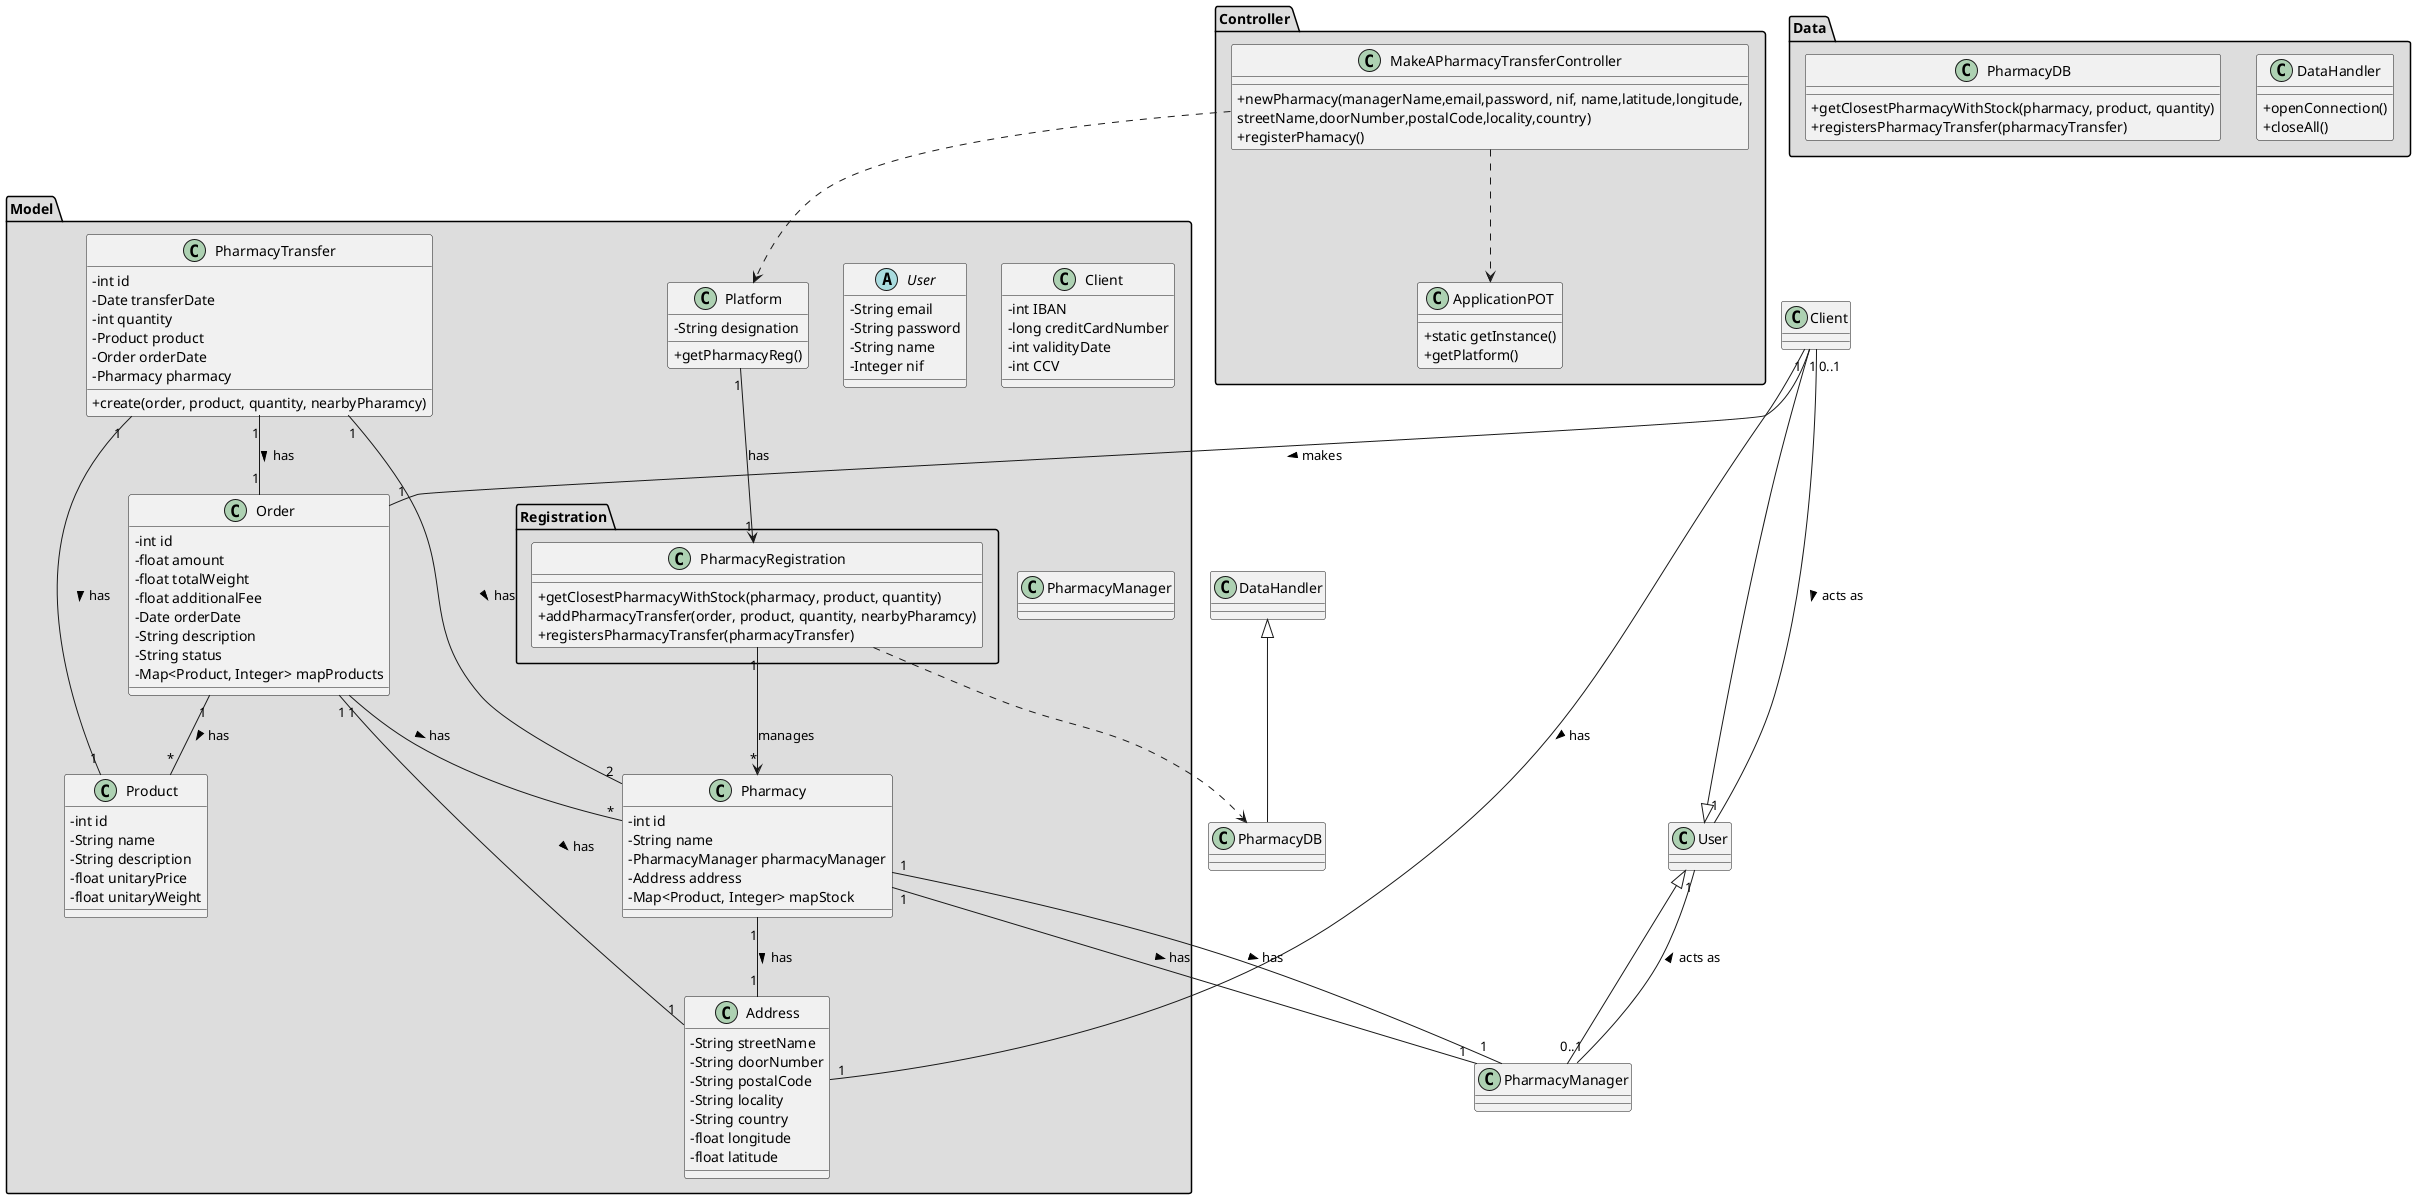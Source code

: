 @startuml
skinparam classAttributeIconSize 0

package "Controller" #DDDDDD {
class MakeAPharmacyTransferController{
+newPharmacy(managerName,email,password, nif, name,latitude,longitude,\nstreetName,doorNumber,postalCode,locality,country)
+registerPhamacy()
}

class ApplicationPOT
{
  +static getInstance()
  +getPlatform()
}
}


package "Model" #DDDDDD {
class Platform {
  -String designation
  +getPharmacyReg()
}
package "Registration" #DDDDDD {

   class PharmacyRegistration{
          +getClosestPharmacyWithStock(pharmacy, product, quantity)
          +addPharmacyTransfer(order, product, quantity, nearbyPharamcy)
          +registersPharmacyTransfer(pharmacyTransfer)
      }
 }
}

package "Model" #DDDDDD {
abstract class User{
-String email
-String password
-String name
-Integer nif
}

class Client{
-   int IBAN
-   long creditCardNumber
-   int validityDate
-   int CCV
}

class Address{
-   String streetName
-   String doorNumber
-   String postalCode
-   String locality
-   String country
-   float longitude
-   float latitude
}

class Pharmacy{
-   int id
-   String name
-   PharmacyManager pharmacyManager
-   Address address
-   Map<Product, Integer> mapStock
}

class PharmacyManager{
}

class Order{
-   int id
-   float amount
-   float totalWeight
-   float additionalFee
-   Date orderDate
-   String description
-   String status
-   Map<Product, Integer> mapProducts
}

class Product{
-   int id
-   String name
-   String description
-   float unitaryPrice
-   float unitaryWeight
}

class PharmacyTransfer{
-   int id
-   Date transferDate
-   int quantity
-   Product product
-   Order orderDate
-   Pharmacy pharmacy
+create(order, product, quantity, nearbyPharamcy)
}

}


package "Data" #DDDDDD {
class DataHandler{
    +openConnection()
    +closeAll()
}

class PharmacyDB{
          +getClosestPharmacyWithStock(pharmacy, product, quantity)
          +registersPharmacyTransfer(pharmacyTransfer)
      }
}

class PharmacyDB extends DataHandler
class PharmacyManager extends User
class Client extends User

MakeAPharmacyTransferController ..> Platform
MakeAPharmacyTransferController ..> ApplicationPOT
PharmacyRegistration ..> PharmacyDB
Platform "1" --> "1" PharmacyRegistration : has
PharmacyRegistration "1" --> "*" Pharmacy : manages
Pharmacy "1" -- "1" Address : has >
Pharmacy "1" -- "1" PharmacyManager : has >
PharmacyManager "0..1" -- "1" User: acts as >
Pharmacy "1" -- "1" PharmacyManager : has >
Order "1" -- "*" Product : has >
Order "1" -- "*" Pharmacy : has >
Client "0..1" -- "1" User: acts as >
Client "1" -- "1" Order : makes >
Client "1" -- "1" Address : has >
Order "1" -- "1" Address : has >
PharmacyTransfer "1" -- "2" Pharmacy : has >
PharmacyTransfer "1" -- "1" Product : has >
PharmacyTransfer "1" -- "1" Order : has >

@enduml
